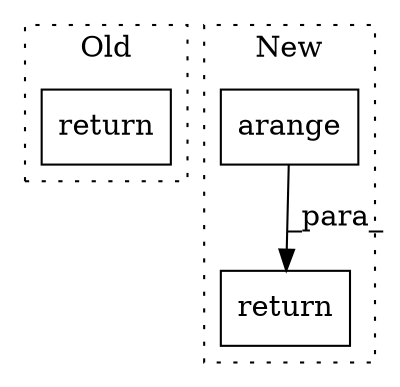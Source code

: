 digraph G {
subgraph cluster0 {
1 [label="return" a="41" s="2690" l="18" shape="box"];
label = "Old";
style="dotted";
}
subgraph cluster1 {
2 [label="arange" a="32" s="2626,2679" l="7,1" shape="box"];
3 [label="return" a="41" s="2602" l="7" shape="box"];
label = "New";
style="dotted";
}
2 -> 3 [label="_para_"];
}
